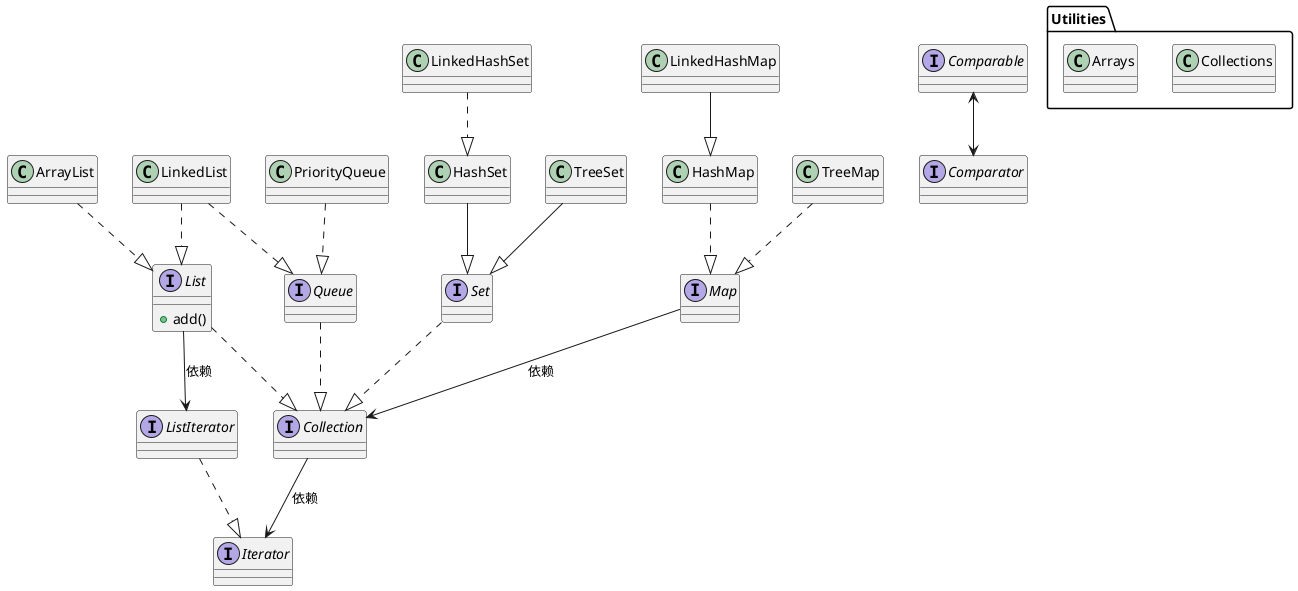 @startuml 容器
interface Iterator
interface Collection
interface Map
interface ListIterator
interface List{
    + add()
}
interface Set
interface Queue

Collection --> Iterator : 依赖
Map --> Collection :依赖
List --> ListIterator : 依赖

ListIterator ..|> Iterator
List ..|> Collection
Set ..|> Collection
Queue ..|> Collection

class HashSet
class TreeSet
class LinkedHashSet
class ArrayList
class LinkedList
class PriorityQueue

ArrayList ..|> List
LinkedList ..|> List
LinkedList ..|> Queue
PriorityQueue ..|> Queue

HashSet --|> Set
TreeSet --|> Set
LinkedHashSet ..|> HashSet

class HashMap
class TreeMap
class LinkedHashMap

HashMap ..|> Map
TreeMap ..|> Map
LinkedHashMap --|> HashMap

interface Comparable
interface Comparator

Comparable <--> Comparator

package Utilities{
    class Collections
    class  Arrays
}




@enduml